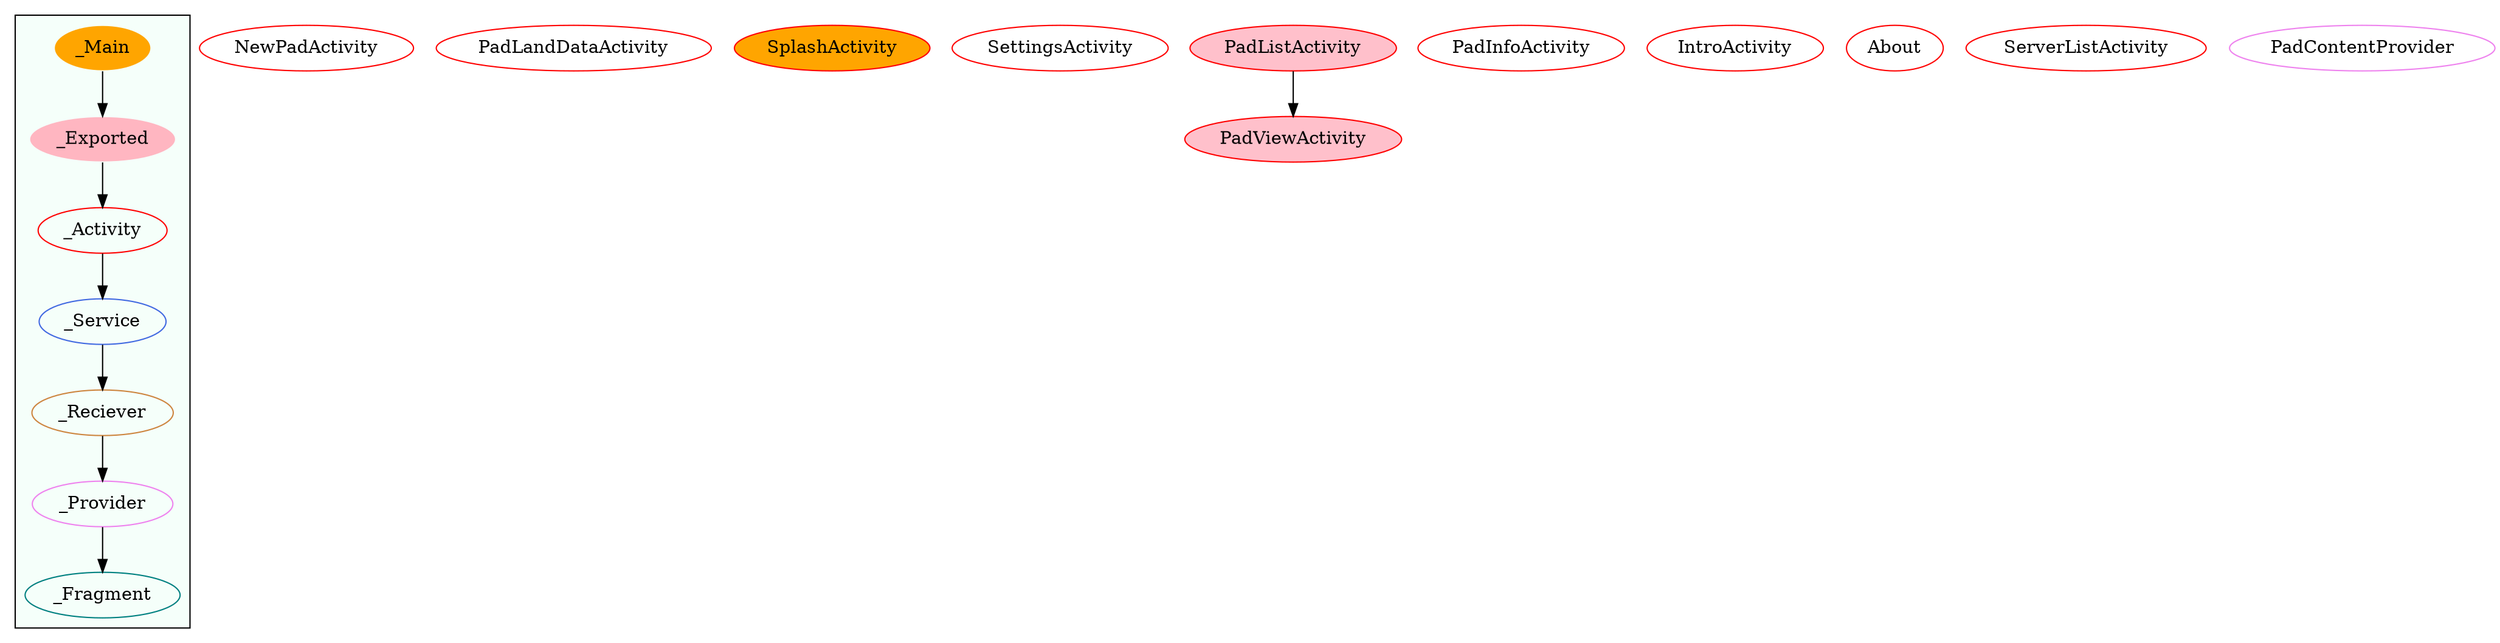 digraph G {
subgraph cluster_legend{ 
bgcolor=mintcream;
_Activity[color = red];
_Service[color = royalblue];
_Provider[color = violet];
_Reciever[color = peru];
_Fragment[color = teal];
_Main[style=filled, fillcolor=orange, color = mintcream];
_Exported[style=filled, fillcolor=lightpink, color = mintcream];
_Main -> _Exported -> _Activity -> _Service -> _Reciever -> _Provider -> _Fragment; 
}
NewPadActivity[color = red];
PadLandDataActivity[color = red];
SplashActivity[style=filled, fillcolor=orange, color = red];
SettingsActivity[color = red];
PadViewActivity[style=filled, fillcolor=pink, color = red];
PadInfoActivity[color = red];
IntroActivity[color = red];
PadListActivity[style=filled, fillcolor=pink, color = red];
About[color = red];
ServerListActivity[color = red];
PadContentProvider[color = violet];
PadListActivity->PadViewActivity;
}
